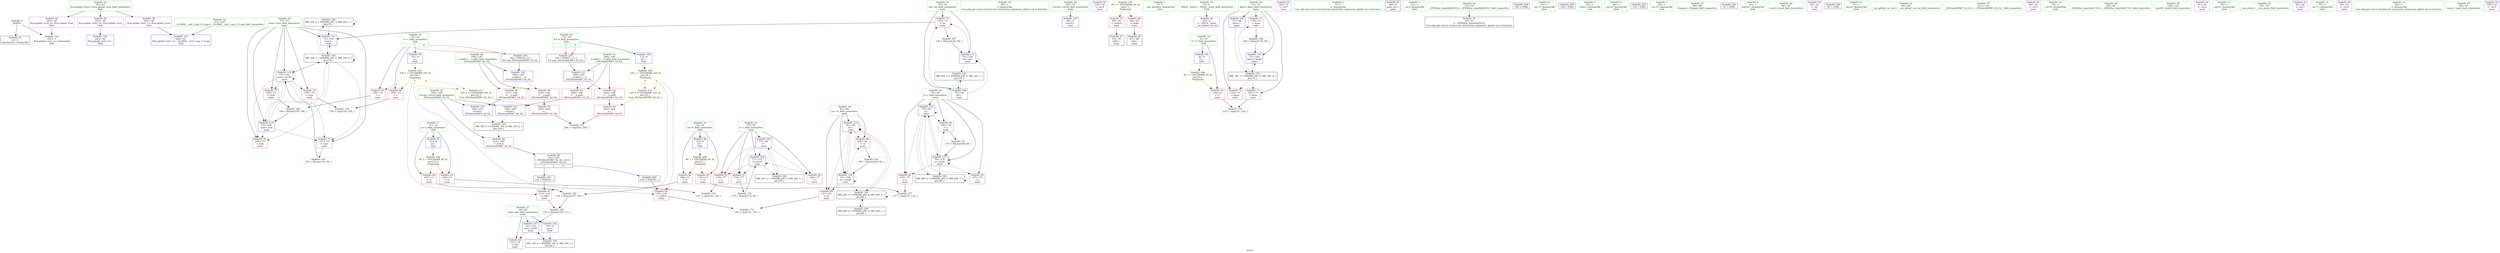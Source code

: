 digraph "SVFG" {
	label="SVFG";

	Node0x55e7f2fdde60 [shape=record,color=grey,label="{NodeID: 0\nNullPtr}"];
	Node0x55e7f2fdde60 -> Node0x55e7f2fe02b0[style=solid];
	Node0x55e7f2fdde60 -> Node0x55e7f2fe0f20[style=solid];
	Node0x55e7f2ff0260 [shape=record,color=black,label="{NodeID: 180\nMR_20V_2 = PHI(MR_20V_3, MR_20V_1, )\npts\{74 \}\n}"];
	Node0x55e7f2ff0260 -> Node0x55e7f2fe1500[style=dashed];
	Node0x55e7f2ff0260 -> Node0x55e7f2ff0260[style=dashed];
	Node0x55e7f2fe0820 [shape=record,color=blue,label="{NodeID: 97\n11\<--9\na\<--\nGlob }"];
	Node0x55e7f2fe0820 -> Node0x55e7f2ff7380[style=dashed];
	Node0x55e7f2fde8a0 [shape=record,color=green,label="{NodeID: 14\n99\<--1\n\<--dummyObj\nCan only get source location for instruction, argument, global var or function.}"];
	Node0x55e7f2fe1500 [shape=record,color=blue,label="{NodeID: 111\n73\<--129\nnow\<--\nmain\n}"];
	Node0x55e7f2fe1500 -> Node0x55e7f2fe42e0[style=dashed];
	Node0x55e7f2fdf590 [shape=record,color=green,label="{NodeID: 28\n69\<--70\nretval\<--retval_field_insensitive\nmain\n}"];
	Node0x55e7f2fdf590 -> Node0x55e7f2fe1020[style=solid];
	Node0x55e7f2fe01b0 [shape=record,color=green,label="{NodeID: 42\n41\<--219\n_GLOBAL__sub_I_axp_2_0.cpp\<--_GLOBAL__sub_I_axp_2_0.cpp_field_insensitive\n}"];
	Node0x55e7f2fe01b0 -> Node0x55e7f2fe0e20[style=solid];
	Node0x55e7f2fe1dc0 [shape=record,color=purple,label="{NodeID: 56\n118\<--35\n\<--.str.6\nmain\n}"];
	Node0x55e7f2fe29b0 [shape=record,color=red,label="{NodeID: 70\n90\<--30\n\<--stdout\nmain\n}"];
	Node0x55e7f2fe29b0 -> Node0x55e7f2fe0650[style=solid];
	Node0x55e7f2fe9090 [shape=record,color=grey,label="{NodeID: 167\n130 = Binary(129, 99, )\n}"];
	Node0x55e7f2fe9090 -> Node0x55e7f2fe1430[style=solid];
	Node0x55e7f2fe3510 [shape=record,color=red,label="{NodeID: 84\n169\<--79\n\<--j\nmain\n}"];
	Node0x55e7f2fe3510 -> Node0x55e7f2fe9690[style=solid];
	Node0x55e7f2fc67c0 [shape=record,color=green,label="{NodeID: 1\n7\<--1\n__dso_handle\<--dummyObj\nGlob }"];
	Node0x55e7f2ff0760 [shape=record,color=black,label="{NodeID: 181\nMR_22V_2 = PHI(MR_22V_4, MR_22V_1, )\npts\{76 \}\n}"];
	Node0x55e7f2ff0760 -> Node0x55e7f2fe1290[style=dashed];
	Node0x55e7f2fe0920 [shape=record,color=blue,label="{NodeID: 98\n13\<--9\nb\<--\nGlob }"];
	Node0x55e7f2fe0920 -> Node0x55e7f2ff7460[style=dashed];
	Node0x55e7f2fde930 [shape=record,color=green,label="{NodeID: 15\n4\<--6\n_ZStL8__ioinit\<--_ZStL8__ioinit_field_insensitive\nGlob }"];
	Node0x55e7f2fde930 -> Node0x55e7f2fe1810[style=solid];
	Node0x55e7f2fe4dd0 [shape=record,color=black,label="{NodeID: 195\nMR_32V_3 = PHI(MR_32V_4, MR_32V_2, )\npts\{195 \}\n}"];
	Node0x55e7f2fe4dd0 -> Node0x55e7f2fe3920[style=dashed];
	Node0x55e7f2fe15d0 [shape=record,color=blue,label="{NodeID: 112\n79\<--99\nj\<--\nmain\n}"];
	Node0x55e7f2fe15d0 -> Node0x55e7f2fe3370[style=dashed];
	Node0x55e7f2fe15d0 -> Node0x55e7f2fe3440[style=dashed];
	Node0x55e7f2fe15d0 -> Node0x55e7f2fe3510[style=dashed];
	Node0x55e7f2fe15d0 -> Node0x55e7f2fe15d0[style=dashed];
	Node0x55e7f2fe15d0 -> Node0x55e7f2fe61a0[style=dashed];
	Node0x55e7f2fe15d0 -> Node0x55e7f2ff1160[style=dashed];
	Node0x55e7f2fdf660 [shape=record,color=green,label="{NodeID: 29\n71\<--72\nkase\<--kase_field_insensitive\nmain\n}"];
	Node0x55e7f2fdf660 -> Node0x55e7f2fe2a80[style=solid];
	Node0x55e7f2fdf660 -> Node0x55e7f2fe2b50[style=solid];
	Node0x55e7f2fdf660 -> Node0x55e7f2fe2c20[style=solid];
	Node0x55e7f2fdf660 -> Node0x55e7f2fe10f0[style=solid];
	Node0x55e7f2fdf660 -> Node0x55e7f2fe6340[style=solid];
	Node0x55e7f2fe02b0 [shape=record,color=black,label="{NodeID: 43\n2\<--3\ndummyVal\<--dummyVal\n}"];
	Node0x55e7f2fe1e90 [shape=record,color=purple,label="{NodeID: 57\n149\<--37\n\<--.str.7\nmain\n}"];
	Node0x55e7f2fe2a80 [shape=record,color=red,label="{NodeID: 71\n101\<--71\n\<--kase\nmain\n}"];
	Node0x55e7f2fe2a80 -> Node0x55e7f2fe9c90[style=solid];
	Node0x55e7f2fe9210 [shape=record,color=grey,label="{NodeID: 168\n160 = Binary(159, 158, )\n}"];
	Node0x55e7f2fe9210 -> Node0x55e7f2fe6000[style=solid];
	Node0x55e7f2fe35e0 [shape=record,color=red,label="{NodeID: 85\n141\<--81\n\<--m\nmain\n}"];
	Node0x55e7f2fe35e0 -> Node0x55e7f2fe9990[style=solid];
	Node0x55e7f2fc69d0 [shape=record,color=green,label="{NodeID: 2\n9\<--1\n\<--dummyObj\nCan only get source location for instruction, argument, global var or function.}"];
	Node0x55e7f2ff0c60 [shape=record,color=black,label="{NodeID: 182\nMR_24V_2 = PHI(MR_24V_4, MR_24V_1, )\npts\{78 \}\n}"];
	Node0x55e7f2ff0c60 -> Node0x55e7f2fe1360[style=dashed];
	Node0x55e7f2fe0a20 [shape=record,color=blue,label="{NodeID: 99\n15\<--9\nc\<--\nGlob }"];
	Node0x55e7f2fe0a20 -> Node0x55e7f2ff7540[style=dashed];
	Node0x55e7f2fde9c0 [shape=record,color=green,label="{NodeID: 16\n8\<--10\nT\<--T_field_insensitive\nGlob }"];
	Node0x55e7f2fde9c0 -> Node0x55e7f2fe2260[style=solid];
	Node0x55e7f2fde9c0 -> Node0x55e7f2fe0720[style=solid];
	Node0x55e7f2fe16a0 [shape=record,color=blue,label="{NodeID: 113\n81\<--99\nm\<--\nmain\n}"];
	Node0x55e7f2fe16a0 -> Node0x55e7f2fe35e0[style=dashed];
	Node0x55e7f2fe16a0 -> Node0x55e7f2fe36b0[style=dashed];
	Node0x55e7f2fe16a0 -> Node0x55e7f2fe16a0[style=dashed];
	Node0x55e7f2fe16a0 -> Node0x55e7f2fe60d0[style=dashed];
	Node0x55e7f2fe16a0 -> Node0x55e7f2ff2f60[style=dashed];
	Node0x55e7f2fdf730 [shape=record,color=green,label="{NodeID: 30\n73\<--74\nnow\<--now_field_insensitive\nmain\n}"];
	Node0x55e7f2fdf730 -> Node0x55e7f2fe2cf0[style=solid];
	Node0x55e7f2fdf730 -> Node0x55e7f2fe2dc0[style=solid];
	Node0x55e7f2fdf730 -> Node0x55e7f2fe2e90[style=solid];
	Node0x55e7f2fdf730 -> Node0x55e7f2fe2f60[style=solid];
	Node0x55e7f2fdf730 -> Node0x55e7f2fe1500[style=solid];
	Node0x55e7f2fdf730 -> Node0x55e7f2fe5f30[style=solid];
	Node0x55e7f2fdf730 -> Node0x55e7f2fe6000[style=solid];
	Node0x55e7f2fe03b0 [shape=record,color=black,label="{NodeID: 44\n68\<--9\nmain_ret\<--\nmain\n}"];
	Node0x55e7f2fe1f60 [shape=record,color=purple,label="{NodeID: 58\n223\<--39\nllvm.global_ctors_0\<--llvm.global_ctors\nGlob }"];
	Node0x55e7f2fe1f60 -> Node0x55e7f2fe0d20[style=solid];
	Node0x55e7f2fe2b50 [shape=record,color=red,label="{NodeID: 72\n116\<--71\n\<--kase\nmain\n}"];
	Node0x55e7f2fe9390 [shape=record,color=grey,label="{NodeID: 169\n114 = Binary(109, 113, )\n}"];
	Node0x55e7f2fe9390 -> Node0x55e7f2fe11c0[style=solid];
	Node0x55e7f2fe36b0 [shape=record,color=red,label="{NodeID: 86\n164\<--81\n\<--m\nmain\n}"];
	Node0x55e7f2fe36b0 -> Node0x55e7f2fe8c10[style=solid];
	Node0x55e7f2fc6a60 [shape=record,color=green,label="{NodeID: 3\n21\<--1\n.str\<--dummyObj\nGlob }"];
	Node0x55e7f2ff1160 [shape=record,color=black,label="{NodeID: 183\nMR_26V_2 = PHI(MR_26V_3, MR_26V_1, )\npts\{80 \}\n}"];
	Node0x55e7f2ff1160 -> Node0x55e7f2fe15d0[style=dashed];
	Node0x55e7f2ff1160 -> Node0x55e7f2ff1160[style=dashed];
	Node0x55e7f2fe0b20 [shape=record,color=blue,label="{NodeID: 100\n17\<--9\nk\<--\nGlob }"];
	Node0x55e7f2fe0b20 -> Node0x55e7f2ff7620[style=dashed];
	Node0x55e7f2fdea90 [shape=record,color=green,label="{NodeID: 17\n11\<--12\na\<--a_field_insensitive\nGlob }"];
	Node0x55e7f2fdea90 -> Node0x55e7f2fe2330[style=solid];
	Node0x55e7f2fdea90 -> Node0x55e7f2fe2400[style=solid];
	Node0x55e7f2fdea90 -> Node0x55e7f2fe0820[style=solid];
	Node0x55e7f2ff6780 [shape=record,color=yellow,style=double,label="{NodeID: 197\n2V_1 = ENCHI(MR_2V_0)\npts\{1 \}\nFun[main]}"];
	Node0x55e7f2ff6780 -> Node0x55e7f2fe28e0[style=dashed];
	Node0x55e7f2ff6780 -> Node0x55e7f2fe29b0[style=dashed];
	Node0x55e7f2fe5f30 [shape=record,color=blue,label="{NodeID: 114\n73\<--152\nnow\<--inc18\nmain\n}"];
	Node0x55e7f2fe5f30 -> Node0x55e7f2fe2cf0[style=dashed];
	Node0x55e7f2fe5f30 -> Node0x55e7f2fe2dc0[style=dashed];
	Node0x55e7f2fe5f30 -> Node0x55e7f2fe2e90[style=dashed];
	Node0x55e7f2fe5f30 -> Node0x55e7f2fe2f60[style=dashed];
	Node0x55e7f2fe5f30 -> Node0x55e7f2fe5f30[style=dashed];
	Node0x55e7f2fe5f30 -> Node0x55e7f2fe6000[style=dashed];
	Node0x55e7f2fe5f30 -> Node0x55e7f2fe42e0[style=dashed];
	Node0x55e7f2fdf800 [shape=record,color=green,label="{NodeID: 31\n75\<--76\nbe\<--be_field_insensitive\nmain\n}"];
	Node0x55e7f2fdf800 -> Node0x55e7f2fe3030[style=solid];
	Node0x55e7f2fdf800 -> Node0x55e7f2fe1290[style=solid];
	Node0x55e7f2fdf800 -> Node0x55e7f2fe1430[style=solid];
	Node0x55e7f2ff8610 [shape=record,color=yellow,style=double,label="{NodeID: 211\n10V_1 = ENCHI(MR_10V_0)\npts\{16 \}\nFun[_ZSt3minIiERKT_S2_S2_]}"];
	Node0x55e7f2ff8610 -> Node0x55e7f2fe3e00[style=dashed];
	Node0x55e7f2fe0480 [shape=record,color=black,label="{NodeID: 45\n52\<--53\n\<--_ZNSt8ios_base4InitD1Ev\nCan only get source location for instruction, argument, global var or function.}"];
	Node0x55e7f2fe2060 [shape=record,color=purple,label="{NodeID: 59\n224\<--39\nllvm.global_ctors_1\<--llvm.global_ctors\nGlob }"];
	Node0x55e7f2fe2060 -> Node0x55e7f2fe0e20[style=solid];
	Node0x55e7f3004510 [shape=record,color=black,label="{NodeID: 239\n106 = PHI()\n}"];
	Node0x55e7f2fe2c20 [shape=record,color=red,label="{NodeID: 73\n179\<--71\n\<--kase\nmain\n}"];
	Node0x55e7f2fe2c20 -> Node0x55e7f2fe8f10[style=solid];
	Node0x55e7f2fe9510 [shape=record,color=grey,label="{NodeID: 170\n175 = Binary(174, 99, )\n}"];
	Node0x55e7f2fe9510 -> Node0x55e7f2fe6270[style=solid];
	Node0x55e7f2fe3780 [shape=record,color=red,label="{NodeID: 87\n113\<--110\n\<--call4\nmain\n}"];
	Node0x55e7f2fe3780 -> Node0x55e7f2fe9390[style=solid];
	Node0x55e7f2fde300 [shape=record,color=green,label="{NodeID: 4\n23\<--1\n.str.1\<--dummyObj\nGlob }"];
	Node0x55e7f2ff1660 [shape=record,color=black,label="{NodeID: 184\nMR_28V_2 = PHI(MR_28V_3, MR_28V_1, )\npts\{82 \}\n}"];
	Node0x55e7f2ff1660 -> Node0x55e7f2ff2f60[style=dashed];
	Node0x55e7f2fe0c20 [shape=record,color=blue,label="{NodeID: 101\n19\<--9\nans\<--\nGlob }"];
	Node0x55e7f2fe0c20 -> Node0x55e7f2fef860[style=dashed];
	Node0x55e7f2fdeb90 [shape=record,color=green,label="{NodeID: 18\n13\<--14\nb\<--b_field_insensitive\nGlob }"];
	Node0x55e7f2fdeb90 -> Node0x55e7f2fe24d0[style=solid];
	Node0x55e7f2fdeb90 -> Node0x55e7f2fe25a0[style=solid];
	Node0x55e7f2fdeb90 -> Node0x55e7f2fe0920[style=solid];
	Node0x55e7f2ff72a0 [shape=record,color=yellow,style=double,label="{NodeID: 198\n4V_1 = ENCHI(MR_4V_0)\npts\{10 \}\nFun[main]}"];
	Node0x55e7f2ff72a0 -> Node0x55e7f2fe2260[style=dashed];
	Node0x55e7f2fe6000 [shape=record,color=blue,label="{NodeID: 115\n73\<--160\nnow\<--sub\nmain\n}"];
	Node0x55e7f2fe6000 -> Node0x55e7f2fe2cf0[style=dashed];
	Node0x55e7f2fe6000 -> Node0x55e7f2fe2dc0[style=dashed];
	Node0x55e7f2fe6000 -> Node0x55e7f2fe5f30[style=dashed];
	Node0x55e7f2fe6000 -> Node0x55e7f2fe42e0[style=dashed];
	Node0x55e7f2fdf8d0 [shape=record,color=green,label="{NodeID: 32\n77\<--78\ni\<--i_field_insensitive\nmain\n}"];
	Node0x55e7f2fdf8d0 -> Node0x55e7f2fe3100[style=solid];
	Node0x55e7f2fdf8d0 -> Node0x55e7f2fe31d0[style=solid];
	Node0x55e7f2fdf8d0 -> Node0x55e7f2fe32a0[style=solid];
	Node0x55e7f2fdf8d0 -> Node0x55e7f2fe1360[style=solid];
	Node0x55e7f2fdf8d0 -> Node0x55e7f2fe6270[style=solid];
	Node0x55e7f2ff8720 [shape=record,color=yellow,style=double,label="{NodeID: 212\n12V_1 = ENCHI(MR_12V_0)\npts\{18 \}\nFun[_ZSt3minIiERKT_S2_S2_]}"];
	Node0x55e7f2ff8720 -> Node0x55e7f2fe3d30[style=dashed];
	Node0x55e7f2fe0580 [shape=record,color=black,label="{NodeID: 46\n87\<--84\ncall\<--\nmain\n}"];
	Node0x55e7f2fe2160 [shape=record,color=purple,label="{NodeID: 60\n225\<--39\nllvm.global_ctors_2\<--llvm.global_ctors\nGlob }"];
	Node0x55e7f2fe2160 -> Node0x55e7f2fe0f20[style=solid];
	Node0x55e7f3004c60 [shape=record,color=black,label="{NodeID: 240\n150 = PHI()\n}"];
	Node0x55e7f2fe2cf0 [shape=record,color=red,label="{NodeID: 74\n148\<--73\n\<--now\nmain\n}"];
	Node0x55e7f2fe9690 [shape=record,color=grey,label="{NodeID: 171\n170 = Binary(169, 99, )\n}"];
	Node0x55e7f2fe9690 -> Node0x55e7f2fe61a0[style=solid];
	Node0x55e7f2fe3850 [shape=record,color=red,label="{NodeID: 88\n143\<--142\n\<--call14\nmain\n}"];
	Node0x55e7f2fe3850 -> Node0x55e7f2fe9990[style=solid];
	Node0x55e7f2fde390 [shape=record,color=green,label="{NodeID: 5\n25\<--1\nstdin\<--dummyObj\nGlob }"];
	Node0x55e7f2fe0d20 [shape=record,color=blue,label="{NodeID: 102\n223\<--40\nllvm.global_ctors_0\<--\nGlob }"];
	Node0x55e7f2fdec90 [shape=record,color=green,label="{NodeID: 19\n15\<--16\nc\<--c_field_insensitive\nGlob |{|<s3>7|<s4>9}}"];
	Node0x55e7f2fdec90 -> Node0x55e7f2fe2670[style=solid];
	Node0x55e7f2fdec90 -> Node0x55e7f2fe2740[style=solid];
	Node0x55e7f2fdec90 -> Node0x55e7f2fe0a20[style=solid];
	Node0x55e7f2fdec90:s3 -> Node0x55e7f3005350[style=solid,color=red];
	Node0x55e7f2fdec90:s4 -> Node0x55e7f3005350[style=solid,color=red];
	Node0x55e7f2ff7380 [shape=record,color=yellow,style=double,label="{NodeID: 199\n6V_1 = ENCHI(MR_6V_0)\npts\{12 \}\nFun[main]}"];
	Node0x55e7f2ff7380 -> Node0x55e7f2fe2330[style=dashed];
	Node0x55e7f2ff7380 -> Node0x55e7f2fe2400[style=dashed];
	Node0x55e7f2fe60d0 [shape=record,color=blue,label="{NodeID: 116\n81\<--165\nm\<--inc20\nmain\n}"];
	Node0x55e7f2fe60d0 -> Node0x55e7f2fe35e0[style=dashed];
	Node0x55e7f2fe60d0 -> Node0x55e7f2fe36b0[style=dashed];
	Node0x55e7f2fe60d0 -> Node0x55e7f2fe16a0[style=dashed];
	Node0x55e7f2fe60d0 -> Node0x55e7f2fe60d0[style=dashed];
	Node0x55e7f2fe60d0 -> Node0x55e7f2ff2f60[style=dashed];
	Node0x55e7f2fdf9a0 [shape=record,color=green,label="{NodeID: 33\n79\<--80\nj\<--j_field_insensitive\nmain\n}"];
	Node0x55e7f2fdf9a0 -> Node0x55e7f2fe3370[style=solid];
	Node0x55e7f2fdf9a0 -> Node0x55e7f2fe3440[style=solid];
	Node0x55e7f2fdf9a0 -> Node0x55e7f2fe3510[style=solid];
	Node0x55e7f2fdf9a0 -> Node0x55e7f2fe15d0[style=solid];
	Node0x55e7f2fdf9a0 -> Node0x55e7f2fe61a0[style=solid];
	Node0x55e7f2fe0650 [shape=record,color=black,label="{NodeID: 47\n93\<--90\ncall1\<--\nmain\n}"];
	Node0x55e7f2fe2260 [shape=record,color=red,label="{NodeID: 61\n102\<--8\n\<--T\nmain\n}"];
	Node0x55e7f2fe2260 -> Node0x55e7f2fe9c90[style=solid];
	Node0x55e7f3004d60 [shape=record,color=black,label="{NodeID: 241\n110 = PHI(191, )\n}"];
	Node0x55e7f3004d60 -> Node0x55e7f2fe3780[style=solid];
	Node0x55e7f2fe2dc0 [shape=record,color=red,label="{NodeID: 75\n151\<--73\n\<--now\nmain\n}"];
	Node0x55e7f2fe2dc0 -> Node0x55e7f2fe8a90[style=solid];
	Node0x55e7f2fe9810 [shape=record,color=grey,label="{NodeID: 172\n206 = cmp(203, 205, )\n}"];
	Node0x55e7f2fe3920 [shape=record,color=red,label="{NodeID: 89\n214\<--194\n\<--retval\n_ZSt3minIiERKT_S2_S2_\n}"];
	Node0x55e7f2fe3920 -> Node0x55e7f2fe1740[style=solid];
	Node0x55e7f2fde420 [shape=record,color=green,label="{NodeID: 6\n26\<--1\n.str.2\<--dummyObj\nGlob }"];
	Node0x55e7f2fe0e20 [shape=record,color=blue,label="{NodeID: 103\n224\<--41\nllvm.global_ctors_1\<--_GLOBAL__sub_I_axp_2_0.cpp\nGlob }"];
	Node0x55e7f2fded90 [shape=record,color=green,label="{NodeID: 20\n17\<--18\nk\<--k_field_insensitive\nGlob |{|<s1>7|<s2>9}}"];
	Node0x55e7f2fded90 -> Node0x55e7f2fe0b20[style=solid];
	Node0x55e7f2fded90:s1 -> Node0x55e7f3005560[style=solid,color=red];
	Node0x55e7f2fded90:s2 -> Node0x55e7f3005560[style=solid,color=red];
	Node0x55e7f2ff7460 [shape=record,color=yellow,style=double,label="{NodeID: 200\n8V_1 = ENCHI(MR_8V_0)\npts\{14 \}\nFun[main]}"];
	Node0x55e7f2ff7460 -> Node0x55e7f2fe24d0[style=dashed];
	Node0x55e7f2ff7460 -> Node0x55e7f2fe25a0[style=dashed];
	Node0x55e7f2fe61a0 [shape=record,color=blue,label="{NodeID: 117\n79\<--170\nj\<--inc22\nmain\n}"];
	Node0x55e7f2fe61a0 -> Node0x55e7f2fe3370[style=dashed];
	Node0x55e7f2fe61a0 -> Node0x55e7f2fe3440[style=dashed];
	Node0x55e7f2fe61a0 -> Node0x55e7f2fe3510[style=dashed];
	Node0x55e7f2fe61a0 -> Node0x55e7f2fe15d0[style=dashed];
	Node0x55e7f2fe61a0 -> Node0x55e7f2fe61a0[style=dashed];
	Node0x55e7f2fe61a0 -> Node0x55e7f2ff1160[style=dashed];
	Node0x55e7f2fdfa70 [shape=record,color=green,label="{NodeID: 34\n81\<--82\nm\<--m_field_insensitive\nmain\n}"];
	Node0x55e7f2fdfa70 -> Node0x55e7f2fe35e0[style=solid];
	Node0x55e7f2fdfa70 -> Node0x55e7f2fe36b0[style=solid];
	Node0x55e7f2fdfa70 -> Node0x55e7f2fe16a0[style=solid];
	Node0x55e7f2fdfa70 -> Node0x55e7f2fe60d0[style=solid];
	Node0x55e7f2fe1740 [shape=record,color=black,label="{NodeID: 48\n191\<--214\n_ZSt3minIiERKT_S2_S2__ret\<--\n_ZSt3minIiERKT_S2_S2_\n|{<s0>7|<s1>9}}"];
	Node0x55e7f2fe1740:s0 -> Node0x55e7f3004d60[style=solid,color=blue];
	Node0x55e7f2fe1740:s1 -> Node0x55e7f30051c0[style=solid,color=blue];
	Node0x55e7f2fe2330 [shape=record,color=red,label="{NodeID: 62\n107\<--11\n\<--a\nmain\n}"];
	Node0x55e7f2fe2330 -> Node0x55e7f2fe8d90[style=solid];
	Node0x55e7f3004f50 [shape=record,color=black,label="{NodeID: 242\n119 = PHI()\n}"];
	Node0x55e7f2fe2e90 [shape=record,color=red,label="{NodeID: 76\n154\<--73\n\<--now\nmain\n}"];
	Node0x55e7f2fe2e90 -> Node0x55e7f2fe9e10[style=solid];
	Node0x55e7f2fe9990 [shape=record,color=grey,label="{NodeID: 173\n144 = cmp(141, 143, )\n}"];
	Node0x55e7f2fe39f0 [shape=record,color=red,label="{NodeID: 90\n204\<--196\n\<--__a.addr\n_ZSt3minIiERKT_S2_S2_\n}"];
	Node0x55e7f2fe39f0 -> Node0x55e7f2fe3e00[style=solid];
	Node0x55e7f2fde4b0 [shape=record,color=green,label="{NodeID: 7\n28\<--1\n.str.3\<--dummyObj\nGlob }"];
	Node0x55e7f2fe0f20 [shape=record,color=blue, style = dotted,label="{NodeID: 104\n225\<--3\nllvm.global_ctors_2\<--dummyVal\nGlob }"];
	Node0x55e7f2fdee90 [shape=record,color=green,label="{NodeID: 21\n19\<--20\nans\<--ans_field_insensitive\nGlob }"];
	Node0x55e7f2fdee90 -> Node0x55e7f2fe2810[style=solid];
	Node0x55e7f2fdee90 -> Node0x55e7f2fe0c20[style=solid];
	Node0x55e7f2fdee90 -> Node0x55e7f2fe11c0[style=solid];
	Node0x55e7f2ff7540 [shape=record,color=yellow,style=double,label="{NodeID: 201\n10V_1 = ENCHI(MR_10V_0)\npts\{16 \}\nFun[main]|{|<s4>7|<s5>9}}"];
	Node0x55e7f2ff7540 -> Node0x55e7f2fe2670[style=dashed];
	Node0x55e7f2ff7540 -> Node0x55e7f2fe2740[style=dashed];
	Node0x55e7f2ff7540 -> Node0x55e7f2fe3780[style=dashed];
	Node0x55e7f2ff7540 -> Node0x55e7f2fe3850[style=dashed];
	Node0x55e7f2ff7540:s4 -> Node0x55e7f2ff8610[style=dashed,color=red];
	Node0x55e7f2ff7540:s5 -> Node0x55e7f2ff8610[style=dashed,color=red];
	Node0x55e7f2fe6270 [shape=record,color=blue,label="{NodeID: 118\n77\<--175\ni\<--inc25\nmain\n}"];
	Node0x55e7f2fe6270 -> Node0x55e7f2fe3100[style=dashed];
	Node0x55e7f2fe6270 -> Node0x55e7f2fe31d0[style=dashed];
	Node0x55e7f2fe6270 -> Node0x55e7f2fe32a0[style=dashed];
	Node0x55e7f2fe6270 -> Node0x55e7f2fe6270[style=dashed];
	Node0x55e7f2fe6270 -> Node0x55e7f2ff0c60[style=dashed];
	Node0x55e7f2fdfb40 [shape=record,color=green,label="{NodeID: 35\n88\<--89\nfreopen\<--freopen_field_insensitive\n}"];
	Node0x55e7f2fe1810 [shape=record,color=purple,label="{NodeID: 49\n50\<--4\n\<--_ZStL8__ioinit\n__cxx_global_var_init\n}"];
	Node0x55e7f2fe2400 [shape=record,color=red,label="{NodeID: 63\n126\<--11\n\<--a\nmain\n}"];
	Node0x55e7f2fe2400 -> Node0x55e7f2fe9b10[style=solid];
	Node0x55e7f3005020 [shape=record,color=black,label="{NodeID: 243\n51 = PHI()\n}"];
	Node0x55e7f2fe2f60 [shape=record,color=red,label="{NodeID: 77\n159\<--73\n\<--now\nmain\n}"];
	Node0x55e7f2fe2f60 -> Node0x55e7f2fe9210[style=solid];
	Node0x55e7f2fe9b10 [shape=record,color=grey,label="{NodeID: 174\n127 = cmp(125, 126, )\n}"];
	Node0x55e7f2fe3ac0 [shape=record,color=red,label="{NodeID: 91\n211\<--196\n\<--__a.addr\n_ZSt3minIiERKT_S2_S2_\n}"];
	Node0x55e7f2fe3ac0 -> Node0x55e7f2fe6680[style=solid];
	Node0x55e7f2fde540 [shape=record,color=green,label="{NodeID: 8\n30\<--1\nstdout\<--dummyObj\nGlob }"];
	Node0x55e7f2fe1020 [shape=record,color=blue,label="{NodeID: 105\n69\<--9\nretval\<--\nmain\n}"];
	Node0x55e7f2fdef90 [shape=record,color=green,label="{NodeID: 22\n39\<--43\nllvm.global_ctors\<--llvm.global_ctors_field_insensitive\nGlob }"];
	Node0x55e7f2fdef90 -> Node0x55e7f2fe1f60[style=solid];
	Node0x55e7f2fdef90 -> Node0x55e7f2fe2060[style=solid];
	Node0x55e7f2fdef90 -> Node0x55e7f2fe2160[style=solid];
	Node0x55e7f2ff7620 [shape=record,color=yellow,style=double,label="{NodeID: 202\n12V_1 = ENCHI(MR_12V_0)\npts\{18 \}\nFun[main]|{|<s2>7|<s3>9}}"];
	Node0x55e7f2ff7620 -> Node0x55e7f2fe3780[style=dashed];
	Node0x55e7f2ff7620 -> Node0x55e7f2fe3850[style=dashed];
	Node0x55e7f2ff7620:s2 -> Node0x55e7f2ff8720[style=dashed,color=red];
	Node0x55e7f2ff7620:s3 -> Node0x55e7f2ff8720[style=dashed,color=red];
	Node0x55e7f2fe6340 [shape=record,color=blue,label="{NodeID: 119\n71\<--180\nkase\<--inc28\nmain\n}"];
	Node0x55e7f2fe6340 -> Node0x55e7f2fefd60[style=dashed];
	Node0x55e7f2fdfc40 [shape=record,color=green,label="{NodeID: 36\n96\<--97\nscanf\<--scanf_field_insensitive\n}"];
	Node0x55e7f2fe18e0 [shape=record,color=purple,label="{NodeID: 50\n85\<--21\n\<--.str\nmain\n}"];
	Node0x55e7f2fe24d0 [shape=record,color=red,label="{NodeID: 64\n108\<--13\n\<--b\nmain\n}"];
	Node0x55e7f2fe24d0 -> Node0x55e7f2fe8d90[style=solid];
	Node0x55e7f30050f0 [shape=record,color=black,label="{NodeID: 244\n95 = PHI()\n}"];
	Node0x55e7f2fe3030 [shape=record,color=red,label="{NodeID: 78\n129\<--75\n\<--be\nmain\n}"];
	Node0x55e7f2fe3030 -> Node0x55e7f2fe1500[style=solid];
	Node0x55e7f2fe3030 -> Node0x55e7f2fe9090[style=solid];
	Node0x55e7f2fe9c90 [shape=record,color=grey,label="{NodeID: 175\n103 = cmp(101, 102, )\n}"];
	Node0x55e7f2fe3b90 [shape=record,color=red,label="{NodeID: 92\n202\<--198\n\<--__b.addr\n_ZSt3minIiERKT_S2_S2_\n}"];
	Node0x55e7f2fe3b90 -> Node0x55e7f2fe3d30[style=solid];
	Node0x55e7f2fde5d0 [shape=record,color=green,label="{NodeID: 9\n31\<--1\n.str.4\<--dummyObj\nGlob }"];
	Node0x55e7f2ff2f60 [shape=record,color=black,label="{NodeID: 189\nMR_28V_3 = PHI(MR_28V_4, MR_28V_2, )\npts\{82 \}\n}"];
	Node0x55e7f2ff2f60 -> Node0x55e7f2fe16a0[style=dashed];
	Node0x55e7f2ff2f60 -> Node0x55e7f2ff1660[style=dashed];
	Node0x55e7f2ff2f60 -> Node0x55e7f2ff2f60[style=dashed];
	Node0x55e7f2fe10f0 [shape=record,color=blue,label="{NodeID: 106\n71\<--99\nkase\<--\nmain\n}"];
	Node0x55e7f2fe10f0 -> Node0x55e7f2fefd60[style=dashed];
	Node0x55e7f2fdf090 [shape=record,color=green,label="{NodeID: 23\n44\<--45\n__cxx_global_var_init\<--__cxx_global_var_init_field_insensitive\n}"];
	Node0x55e7f2fe6410 [shape=record,color=blue,label="{NodeID: 120\n196\<--192\n__a.addr\<--__a\n_ZSt3minIiERKT_S2_S2_\n}"];
	Node0x55e7f2fe6410 -> Node0x55e7f2fe39f0[style=dashed];
	Node0x55e7f2fe6410 -> Node0x55e7f2fe3ac0[style=dashed];
	Node0x55e7f2fdfd40 [shape=record,color=green,label="{NodeID: 37\n111\<--112\n_ZSt3minIiERKT_S2_S2_\<--_ZSt3minIiERKT_S2_S2__field_insensitive\n}"];
	Node0x55e7f2fe19b0 [shape=record,color=purple,label="{NodeID: 51\n86\<--23\n\<--.str.1\nmain\n}"];
	Node0x55e7f2fe25a0 [shape=record,color=red,label="{NodeID: 65\n136\<--13\n\<--b\nmain\n}"];
	Node0x55e7f2fe25a0 -> Node0x55e7f2fe9f90[style=solid];
	Node0x55e7f30051c0 [shape=record,color=black,label="{NodeID: 245\n142 = PHI(191, )\n}"];
	Node0x55e7f30051c0 -> Node0x55e7f2fe3850[style=solid];
	Node0x55e7f2fe3100 [shape=record,color=red,label="{NodeID: 79\n125\<--77\n\<--i\nmain\n}"];
	Node0x55e7f2fe3100 -> Node0x55e7f2fe9b10[style=solid];
	Node0x55e7f2fe9e10 [shape=record,color=grey,label="{NodeID: 176\n156 = cmp(154, 155, )\n}"];
	Node0x55e7f2fe3c60 [shape=record,color=red,label="{NodeID: 93\n208\<--198\n\<--__b.addr\n_ZSt3minIiERKT_S2_S2_\n}"];
	Node0x55e7f2fe3c60 -> Node0x55e7f2fe65b0[style=solid];
	Node0x55e7f2fde660 [shape=record,color=green,label="{NodeID: 10\n33\<--1\n.str.5\<--dummyObj\nGlob }"];
	Node0x55e7f2fe11c0 [shape=record,color=blue,label="{NodeID: 107\n19\<--114\nans\<--mul5\nmain\n}"];
	Node0x55e7f2fe11c0 -> Node0x55e7f2fe2810[style=dashed];
	Node0x55e7f2fe11c0 -> Node0x55e7f2fef860[style=dashed];
	Node0x55e7f2fdf190 [shape=record,color=green,label="{NodeID: 24\n48\<--49\n_ZNSt8ios_base4InitC1Ev\<--_ZNSt8ios_base4InitC1Ev_field_insensitive\n}"];
	Node0x55e7f2fe64e0 [shape=record,color=blue,label="{NodeID: 121\n198\<--193\n__b.addr\<--__b\n_ZSt3minIiERKT_S2_S2_\n}"];
	Node0x55e7f2fe64e0 -> Node0x55e7f2fe3b90[style=dashed];
	Node0x55e7f2fe64e0 -> Node0x55e7f2fe3c60[style=dashed];
	Node0x55e7f2fdfe40 [shape=record,color=green,label="{NodeID: 38\n120\<--121\nprintf\<--printf_field_insensitive\n}"];
	Node0x55e7f2fe1a80 [shape=record,color=purple,label="{NodeID: 52\n91\<--26\n\<--.str.2\nmain\n}"];
	Node0x55e7f2fe2670 [shape=record,color=red,label="{NodeID: 66\n155\<--15\n\<--c\nmain\n}"];
	Node0x55e7f2fe2670 -> Node0x55e7f2fe9e10[style=solid];
	Node0x55e7f3005350 [shape=record,color=black,label="{NodeID: 246\n192 = PHI(15, 15, )\n0th arg _ZSt3minIiERKT_S2_S2_ }"];
	Node0x55e7f3005350 -> Node0x55e7f2fe6410[style=solid];
	Node0x55e7f2fe8a90 [shape=record,color=grey,label="{NodeID: 163\n152 = Binary(151, 99, )\n}"];
	Node0x55e7f2fe8a90 -> Node0x55e7f2fe5f30[style=solid];
	Node0x55e7f2fe31d0 [shape=record,color=red,label="{NodeID: 80\n146\<--77\n\<--i\nmain\n}"];
	Node0x55e7f2fe9f90 [shape=record,color=grey,label="{NodeID: 177\n137 = cmp(135, 136, )\n}"];
	Node0x55e7f2fe3d30 [shape=record,color=red,label="{NodeID: 94\n203\<--202\n\<--\n_ZSt3minIiERKT_S2_S2_\n}"];
	Node0x55e7f2fe3d30 -> Node0x55e7f2fe9810[style=solid];
	Node0x55e7f2fde6f0 [shape=record,color=green,label="{NodeID: 11\n35\<--1\n.str.6\<--dummyObj\nGlob }"];
	Node0x55e7f2fe1290 [shape=record,color=blue,label="{NodeID: 108\n75\<--99\nbe\<--\nmain\n}"];
	Node0x55e7f2fe1290 -> Node0x55e7f2fe3030[style=dashed];
	Node0x55e7f2fe1290 -> Node0x55e7f2fe1430[style=dashed];
	Node0x55e7f2fe1290 -> Node0x55e7f2ff0760[style=dashed];
	Node0x55e7f2fdf290 [shape=record,color=green,label="{NodeID: 25\n54\<--55\n__cxa_atexit\<--__cxa_atexit_field_insensitive\n}"];
	Node0x55e7f2fe65b0 [shape=record,color=blue,label="{NodeID: 122\n194\<--208\nretval\<--\n_ZSt3minIiERKT_S2_S2_\n}"];
	Node0x55e7f2fe65b0 -> Node0x55e7f2fe4dd0[style=dashed];
	Node0x55e7f2fdff40 [shape=record,color=green,label="{NodeID: 39\n194\<--195\nretval\<--retval_field_insensitive\n_ZSt3minIiERKT_S2_S2_\n}"];
	Node0x55e7f2fdff40 -> Node0x55e7f2fe3920[style=solid];
	Node0x55e7f2fdff40 -> Node0x55e7f2fe65b0[style=solid];
	Node0x55e7f2fdff40 -> Node0x55e7f2fe6680[style=solid];
	Node0x55e7f2fe1b50 [shape=record,color=purple,label="{NodeID: 53\n92\<--28\n\<--.str.3\nmain\n}"];
	Node0x55e7f2fe2740 [shape=record,color=red,label="{NodeID: 67\n158\<--15\n\<--c\nmain\n}"];
	Node0x55e7f2fe2740 -> Node0x55e7f2fe9210[style=solid];
	Node0x55e7f3005560 [shape=record,color=black,label="{NodeID: 247\n193 = PHI(17, 17, )\n1st arg _ZSt3minIiERKT_S2_S2_ }"];
	Node0x55e7f3005560 -> Node0x55e7f2fe64e0[style=solid];
	Node0x55e7f2fe8c10 [shape=record,color=grey,label="{NodeID: 164\n165 = Binary(164, 99, )\n}"];
	Node0x55e7f2fe8c10 -> Node0x55e7f2fe60d0[style=solid];
	Node0x55e7f2fe32a0 [shape=record,color=red,label="{NodeID: 81\n174\<--77\n\<--i\nmain\n}"];
	Node0x55e7f2fe32a0 -> Node0x55e7f2fe9510[style=solid];
	Node0x55e7f2fef860 [shape=record,color=black,label="{NodeID: 178\nMR_14V_2 = PHI(MR_14V_3, MR_14V_1, )\npts\{20 \}\n}"];
	Node0x55e7f2fef860 -> Node0x55e7f2fe11c0[style=dashed];
	Node0x55e7f2fe3e00 [shape=record,color=red,label="{NodeID: 95\n205\<--204\n\<--\n_ZSt3minIiERKT_S2_S2_\n}"];
	Node0x55e7f2fe3e00 -> Node0x55e7f2fe9810[style=solid];
	Node0x55e7f2fde780 [shape=record,color=green,label="{NodeID: 12\n37\<--1\n.str.7\<--dummyObj\nGlob }"];
	Node0x55e7f2fe42e0 [shape=record,color=black,label="{NodeID: 192\nMR_20V_5 = PHI(MR_20V_6, MR_20V_4, )\npts\{74 \}\n}"];
	Node0x55e7f2fe42e0 -> Node0x55e7f2fe2cf0[style=dashed];
	Node0x55e7f2fe42e0 -> Node0x55e7f2fe2dc0[style=dashed];
	Node0x55e7f2fe42e0 -> Node0x55e7f2fe1500[style=dashed];
	Node0x55e7f2fe42e0 -> Node0x55e7f2fe5f30[style=dashed];
	Node0x55e7f2fe42e0 -> Node0x55e7f2ff0260[style=dashed];
	Node0x55e7f2fe42e0 -> Node0x55e7f2fe42e0[style=dashed];
	Node0x55e7f2fe1360 [shape=record,color=blue,label="{NodeID: 109\n77\<--99\ni\<--\nmain\n}"];
	Node0x55e7f2fe1360 -> Node0x55e7f2fe3100[style=dashed];
	Node0x55e7f2fe1360 -> Node0x55e7f2fe31d0[style=dashed];
	Node0x55e7f2fe1360 -> Node0x55e7f2fe32a0[style=dashed];
	Node0x55e7f2fe1360 -> Node0x55e7f2fe6270[style=dashed];
	Node0x55e7f2fe1360 -> Node0x55e7f2ff0c60[style=dashed];
	Node0x55e7f2fdf390 [shape=record,color=green,label="{NodeID: 26\n53\<--59\n_ZNSt8ios_base4InitD1Ev\<--_ZNSt8ios_base4InitD1Ev_field_insensitive\n}"];
	Node0x55e7f2fdf390 -> Node0x55e7f2fe0480[style=solid];
	Node0x55e7f2fe6680 [shape=record,color=blue,label="{NodeID: 123\n194\<--211\nretval\<--\n_ZSt3minIiERKT_S2_S2_\n}"];
	Node0x55e7f2fe6680 -> Node0x55e7f2fe4dd0[style=dashed];
	Node0x55e7f2fe0010 [shape=record,color=green,label="{NodeID: 40\n196\<--197\n__a.addr\<--__a.addr_field_insensitive\n_ZSt3minIiERKT_S2_S2_\n}"];
	Node0x55e7f2fe0010 -> Node0x55e7f2fe39f0[style=solid];
	Node0x55e7f2fe0010 -> Node0x55e7f2fe3ac0[style=solid];
	Node0x55e7f2fe0010 -> Node0x55e7f2fe6410[style=solid];
	Node0x55e7f2fe1c20 [shape=record,color=purple,label="{NodeID: 54\n94\<--31\n\<--.str.4\nmain\n}"];
	Node0x55e7f2fe2810 [shape=record,color=red,label="{NodeID: 68\n117\<--19\n\<--ans\nmain\n}"];
	Node0x55e7f2fe8d90 [shape=record,color=grey,label="{NodeID: 165\n109 = Binary(107, 108, )\n}"];
	Node0x55e7f2fe8d90 -> Node0x55e7f2fe9390[style=solid];
	Node0x55e7f2fe3370 [shape=record,color=red,label="{NodeID: 82\n135\<--79\n\<--j\nmain\n}"];
	Node0x55e7f2fe3370 -> Node0x55e7f2fe9f90[style=solid];
	Node0x55e7f2fefd60 [shape=record,color=black,label="{NodeID: 179\nMR_18V_3 = PHI(MR_18V_4, MR_18V_2, )\npts\{72 \}\n}"];
	Node0x55e7f2fefd60 -> Node0x55e7f2fe2a80[style=dashed];
	Node0x55e7f2fefd60 -> Node0x55e7f2fe2b50[style=dashed];
	Node0x55e7f2fefd60 -> Node0x55e7f2fe2c20[style=dashed];
	Node0x55e7f2fefd60 -> Node0x55e7f2fe6340[style=dashed];
	Node0x55e7f2fe0720 [shape=record,color=blue,label="{NodeID: 96\n8\<--9\nT\<--\nGlob }"];
	Node0x55e7f2fe0720 -> Node0x55e7f2ff72a0[style=dashed];
	Node0x55e7f2fde810 [shape=record,color=green,label="{NodeID: 13\n40\<--1\n\<--dummyObj\nCan only get source location for instruction, argument, global var or function.}"];
	Node0x55e7f2fe1430 [shape=record,color=blue,label="{NodeID: 110\n75\<--130\nbe\<--inc\nmain\n}"];
	Node0x55e7f2fe1430 -> Node0x55e7f2fe3030[style=dashed];
	Node0x55e7f2fe1430 -> Node0x55e7f2fe1430[style=dashed];
	Node0x55e7f2fe1430 -> Node0x55e7f2ff0760[style=dashed];
	Node0x55e7f2fdf490 [shape=record,color=green,label="{NodeID: 27\n66\<--67\nmain\<--main_field_insensitive\n}"];
	Node0x55e7f2fe00e0 [shape=record,color=green,label="{NodeID: 41\n198\<--199\n__b.addr\<--__b.addr_field_insensitive\n_ZSt3minIiERKT_S2_S2_\n}"];
	Node0x55e7f2fe00e0 -> Node0x55e7f2fe3b90[style=solid];
	Node0x55e7f2fe00e0 -> Node0x55e7f2fe3c60[style=solid];
	Node0x55e7f2fe00e0 -> Node0x55e7f2fe64e0[style=solid];
	Node0x55e7f2fe1cf0 [shape=record,color=purple,label="{NodeID: 55\n105\<--33\n\<--.str.5\nmain\n}"];
	Node0x55e7f2fe28e0 [shape=record,color=red,label="{NodeID: 69\n84\<--25\n\<--stdin\nmain\n}"];
	Node0x55e7f2fe28e0 -> Node0x55e7f2fe0580[style=solid];
	Node0x55e7f2fe8f10 [shape=record,color=grey,label="{NodeID: 166\n180 = Binary(179, 99, )\n}"];
	Node0x55e7f2fe8f10 -> Node0x55e7f2fe6340[style=solid];
	Node0x55e7f2fe3440 [shape=record,color=red,label="{NodeID: 83\n147\<--79\n\<--j\nmain\n}"];
}
